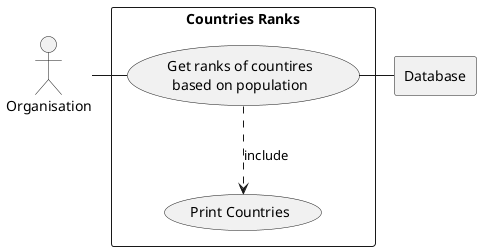 @startuml

actor Org as "Organisation"

rectangle Database

rectangle "Countries Ranks" {
    usecase UC4 as "Get ranks of countires
    based on population"

    usecase UCa as "Print Countries"

    Org - UC4
    UC4 ..> UCa : include
    UC4 - Database
}

@enduml
